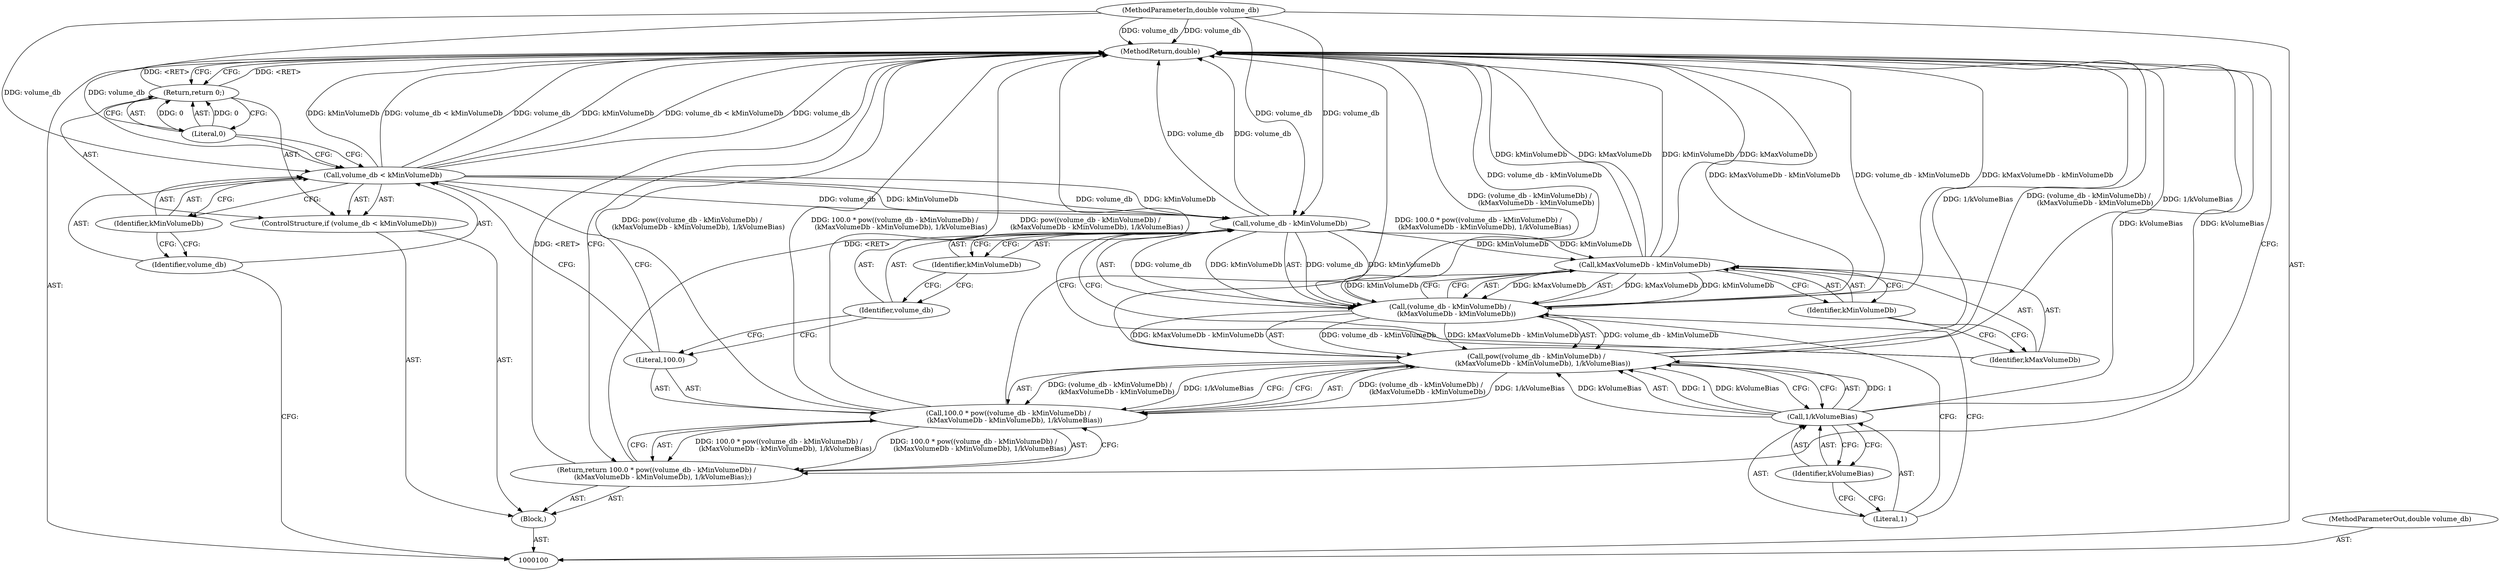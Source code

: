 digraph "1_Chrome_51dfe5e3b332bcea02fb4d4c7493ae841106dd9b_6" {
"1000123" [label="(MethodReturn,double)"];
"1000101" [label="(MethodParameterIn,double volume_db)"];
"1000154" [label="(MethodParameterOut,double volume_db)"];
"1000102" [label="(Block,)"];
"1000106" [label="(Identifier,kMinVolumeDb)"];
"1000103" [label="(ControlStructure,if (volume_db < kMinVolumeDb))"];
"1000104" [label="(Call,volume_db < kMinVolumeDb)"];
"1000105" [label="(Identifier,volume_db)"];
"1000108" [label="(Literal,0)"];
"1000107" [label="(Return,return 0;)"];
"1000112" [label="(Call,pow((volume_db - kMinVolumeDb) /\n      (kMaxVolumeDb - kMinVolumeDb), 1/kVolumeBias))"];
"1000109" [label="(Return,return 100.0 * pow((volume_db - kMinVolumeDb) /\n      (kMaxVolumeDb - kMinVolumeDb), 1/kVolumeBias);)"];
"1000113" [label="(Call,(volume_db - kMinVolumeDb) /\n      (kMaxVolumeDb - kMinVolumeDb))"];
"1000114" [label="(Call,volume_db - kMinVolumeDb)"];
"1000115" [label="(Identifier,volume_db)"];
"1000116" [label="(Identifier,kMinVolumeDb)"];
"1000110" [label="(Call,100.0 * pow((volume_db - kMinVolumeDb) /\n      (kMaxVolumeDb - kMinVolumeDb), 1/kVolumeBias))"];
"1000111" [label="(Literal,100.0)"];
"1000119" [label="(Identifier,kMinVolumeDb)"];
"1000120" [label="(Call,1/kVolumeBias)"];
"1000121" [label="(Literal,1)"];
"1000122" [label="(Identifier,kVolumeBias)"];
"1000117" [label="(Call,kMaxVolumeDb - kMinVolumeDb)"];
"1000118" [label="(Identifier,kMaxVolumeDb)"];
"1000123" -> "1000100"  [label="AST: "];
"1000123" -> "1000107"  [label="CFG: "];
"1000123" -> "1000109"  [label="CFG: "];
"1000109" -> "1000123"  [label="DDG: <RET>"];
"1000107" -> "1000123"  [label="DDG: <RET>"];
"1000113" -> "1000123"  [label="DDG: kMaxVolumeDb - kMinVolumeDb"];
"1000113" -> "1000123"  [label="DDG: volume_db - kMinVolumeDb"];
"1000104" -> "1000123"  [label="DDG: volume_db < kMinVolumeDb"];
"1000104" -> "1000123"  [label="DDG: volume_db"];
"1000104" -> "1000123"  [label="DDG: kMinVolumeDb"];
"1000114" -> "1000123"  [label="DDG: volume_db"];
"1000117" -> "1000123"  [label="DDG: kMaxVolumeDb"];
"1000117" -> "1000123"  [label="DDG: kMinVolumeDb"];
"1000110" -> "1000123"  [label="DDG: pow((volume_db - kMinVolumeDb) /\n      (kMaxVolumeDb - kMinVolumeDb), 1/kVolumeBias)"];
"1000110" -> "1000123"  [label="DDG: 100.0 * pow((volume_db - kMinVolumeDb) /\n      (kMaxVolumeDb - kMinVolumeDb), 1/kVolumeBias)"];
"1000120" -> "1000123"  [label="DDG: kVolumeBias"];
"1000112" -> "1000123"  [label="DDG: (volume_db - kMinVolumeDb) /\n      (kMaxVolumeDb - kMinVolumeDb)"];
"1000112" -> "1000123"  [label="DDG: 1/kVolumeBias"];
"1000101" -> "1000123"  [label="DDG: volume_db"];
"1000101" -> "1000100"  [label="AST: "];
"1000101" -> "1000123"  [label="DDG: volume_db"];
"1000101" -> "1000104"  [label="DDG: volume_db"];
"1000101" -> "1000114"  [label="DDG: volume_db"];
"1000154" -> "1000100"  [label="AST: "];
"1000102" -> "1000100"  [label="AST: "];
"1000103" -> "1000102"  [label="AST: "];
"1000109" -> "1000102"  [label="AST: "];
"1000106" -> "1000104"  [label="AST: "];
"1000106" -> "1000105"  [label="CFG: "];
"1000104" -> "1000106"  [label="CFG: "];
"1000103" -> "1000102"  [label="AST: "];
"1000104" -> "1000103"  [label="AST: "];
"1000107" -> "1000103"  [label="AST: "];
"1000104" -> "1000103"  [label="AST: "];
"1000104" -> "1000106"  [label="CFG: "];
"1000105" -> "1000104"  [label="AST: "];
"1000106" -> "1000104"  [label="AST: "];
"1000108" -> "1000104"  [label="CFG: "];
"1000111" -> "1000104"  [label="CFG: "];
"1000104" -> "1000123"  [label="DDG: volume_db < kMinVolumeDb"];
"1000104" -> "1000123"  [label="DDG: volume_db"];
"1000104" -> "1000123"  [label="DDG: kMinVolumeDb"];
"1000101" -> "1000104"  [label="DDG: volume_db"];
"1000104" -> "1000114"  [label="DDG: volume_db"];
"1000104" -> "1000114"  [label="DDG: kMinVolumeDb"];
"1000105" -> "1000104"  [label="AST: "];
"1000105" -> "1000100"  [label="CFG: "];
"1000106" -> "1000105"  [label="CFG: "];
"1000108" -> "1000107"  [label="AST: "];
"1000108" -> "1000104"  [label="CFG: "];
"1000107" -> "1000108"  [label="CFG: "];
"1000108" -> "1000107"  [label="DDG: 0"];
"1000107" -> "1000103"  [label="AST: "];
"1000107" -> "1000108"  [label="CFG: "];
"1000108" -> "1000107"  [label="AST: "];
"1000123" -> "1000107"  [label="CFG: "];
"1000107" -> "1000123"  [label="DDG: <RET>"];
"1000108" -> "1000107"  [label="DDG: 0"];
"1000112" -> "1000110"  [label="AST: "];
"1000112" -> "1000120"  [label="CFG: "];
"1000113" -> "1000112"  [label="AST: "];
"1000120" -> "1000112"  [label="AST: "];
"1000110" -> "1000112"  [label="CFG: "];
"1000112" -> "1000123"  [label="DDG: (volume_db - kMinVolumeDb) /\n      (kMaxVolumeDb - kMinVolumeDb)"];
"1000112" -> "1000123"  [label="DDG: 1/kVolumeBias"];
"1000112" -> "1000110"  [label="DDG: (volume_db - kMinVolumeDb) /\n      (kMaxVolumeDb - kMinVolumeDb)"];
"1000112" -> "1000110"  [label="DDG: 1/kVolumeBias"];
"1000113" -> "1000112"  [label="DDG: volume_db - kMinVolumeDb"];
"1000113" -> "1000112"  [label="DDG: kMaxVolumeDb - kMinVolumeDb"];
"1000120" -> "1000112"  [label="DDG: 1"];
"1000120" -> "1000112"  [label="DDG: kVolumeBias"];
"1000109" -> "1000102"  [label="AST: "];
"1000109" -> "1000110"  [label="CFG: "];
"1000110" -> "1000109"  [label="AST: "];
"1000123" -> "1000109"  [label="CFG: "];
"1000109" -> "1000123"  [label="DDG: <RET>"];
"1000110" -> "1000109"  [label="DDG: 100.0 * pow((volume_db - kMinVolumeDb) /\n      (kMaxVolumeDb - kMinVolumeDb), 1/kVolumeBias)"];
"1000113" -> "1000112"  [label="AST: "];
"1000113" -> "1000117"  [label="CFG: "];
"1000114" -> "1000113"  [label="AST: "];
"1000117" -> "1000113"  [label="AST: "];
"1000121" -> "1000113"  [label="CFG: "];
"1000113" -> "1000123"  [label="DDG: kMaxVolumeDb - kMinVolumeDb"];
"1000113" -> "1000123"  [label="DDG: volume_db - kMinVolumeDb"];
"1000113" -> "1000112"  [label="DDG: volume_db - kMinVolumeDb"];
"1000113" -> "1000112"  [label="DDG: kMaxVolumeDb - kMinVolumeDb"];
"1000114" -> "1000113"  [label="DDG: volume_db"];
"1000114" -> "1000113"  [label="DDG: kMinVolumeDb"];
"1000117" -> "1000113"  [label="DDG: kMaxVolumeDb"];
"1000117" -> "1000113"  [label="DDG: kMinVolumeDb"];
"1000114" -> "1000113"  [label="AST: "];
"1000114" -> "1000116"  [label="CFG: "];
"1000115" -> "1000114"  [label="AST: "];
"1000116" -> "1000114"  [label="AST: "];
"1000118" -> "1000114"  [label="CFG: "];
"1000114" -> "1000123"  [label="DDG: volume_db"];
"1000114" -> "1000113"  [label="DDG: volume_db"];
"1000114" -> "1000113"  [label="DDG: kMinVolumeDb"];
"1000104" -> "1000114"  [label="DDG: volume_db"];
"1000104" -> "1000114"  [label="DDG: kMinVolumeDb"];
"1000101" -> "1000114"  [label="DDG: volume_db"];
"1000114" -> "1000117"  [label="DDG: kMinVolumeDb"];
"1000115" -> "1000114"  [label="AST: "];
"1000115" -> "1000111"  [label="CFG: "];
"1000116" -> "1000115"  [label="CFG: "];
"1000116" -> "1000114"  [label="AST: "];
"1000116" -> "1000115"  [label="CFG: "];
"1000114" -> "1000116"  [label="CFG: "];
"1000110" -> "1000109"  [label="AST: "];
"1000110" -> "1000112"  [label="CFG: "];
"1000111" -> "1000110"  [label="AST: "];
"1000112" -> "1000110"  [label="AST: "];
"1000109" -> "1000110"  [label="CFG: "];
"1000110" -> "1000123"  [label="DDG: pow((volume_db - kMinVolumeDb) /\n      (kMaxVolumeDb - kMinVolumeDb), 1/kVolumeBias)"];
"1000110" -> "1000123"  [label="DDG: 100.0 * pow((volume_db - kMinVolumeDb) /\n      (kMaxVolumeDb - kMinVolumeDb), 1/kVolumeBias)"];
"1000110" -> "1000109"  [label="DDG: 100.0 * pow((volume_db - kMinVolumeDb) /\n      (kMaxVolumeDb - kMinVolumeDb), 1/kVolumeBias)"];
"1000112" -> "1000110"  [label="DDG: (volume_db - kMinVolumeDb) /\n      (kMaxVolumeDb - kMinVolumeDb)"];
"1000112" -> "1000110"  [label="DDG: 1/kVolumeBias"];
"1000111" -> "1000110"  [label="AST: "];
"1000111" -> "1000104"  [label="CFG: "];
"1000115" -> "1000111"  [label="CFG: "];
"1000119" -> "1000117"  [label="AST: "];
"1000119" -> "1000118"  [label="CFG: "];
"1000117" -> "1000119"  [label="CFG: "];
"1000120" -> "1000112"  [label="AST: "];
"1000120" -> "1000122"  [label="CFG: "];
"1000121" -> "1000120"  [label="AST: "];
"1000122" -> "1000120"  [label="AST: "];
"1000112" -> "1000120"  [label="CFG: "];
"1000120" -> "1000123"  [label="DDG: kVolumeBias"];
"1000120" -> "1000112"  [label="DDG: 1"];
"1000120" -> "1000112"  [label="DDG: kVolumeBias"];
"1000121" -> "1000120"  [label="AST: "];
"1000121" -> "1000113"  [label="CFG: "];
"1000122" -> "1000121"  [label="CFG: "];
"1000122" -> "1000120"  [label="AST: "];
"1000122" -> "1000121"  [label="CFG: "];
"1000120" -> "1000122"  [label="CFG: "];
"1000117" -> "1000113"  [label="AST: "];
"1000117" -> "1000119"  [label="CFG: "];
"1000118" -> "1000117"  [label="AST: "];
"1000119" -> "1000117"  [label="AST: "];
"1000113" -> "1000117"  [label="CFG: "];
"1000117" -> "1000123"  [label="DDG: kMaxVolumeDb"];
"1000117" -> "1000123"  [label="DDG: kMinVolumeDb"];
"1000117" -> "1000113"  [label="DDG: kMaxVolumeDb"];
"1000117" -> "1000113"  [label="DDG: kMinVolumeDb"];
"1000114" -> "1000117"  [label="DDG: kMinVolumeDb"];
"1000118" -> "1000117"  [label="AST: "];
"1000118" -> "1000114"  [label="CFG: "];
"1000119" -> "1000118"  [label="CFG: "];
}
